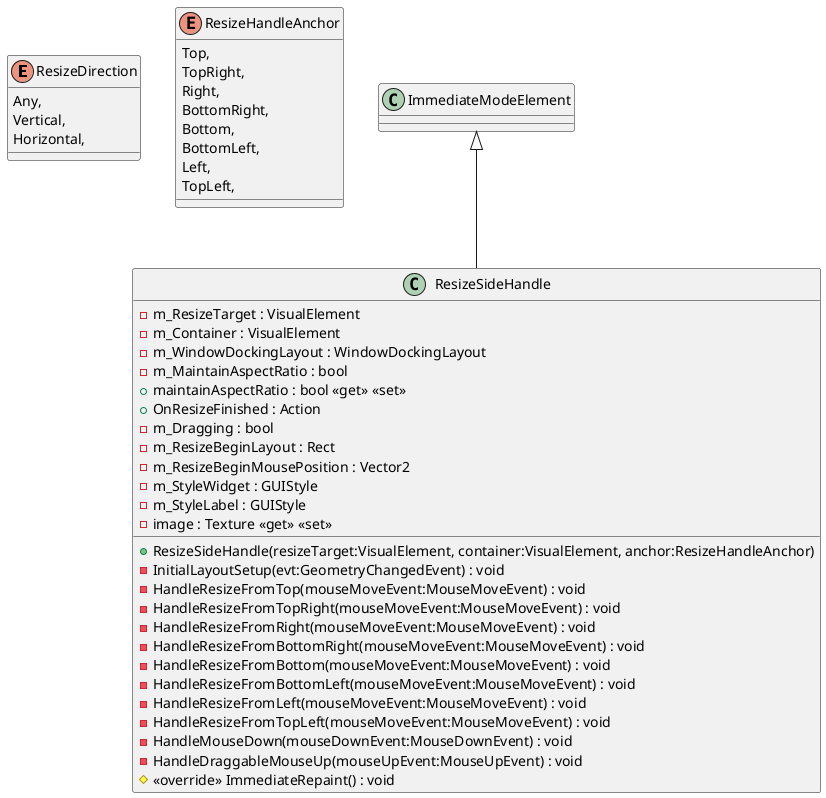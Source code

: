 @startuml
enum ResizeDirection {
    Any,
    Vertical,
    Horizontal,
}
enum ResizeHandleAnchor {
    Top,
    TopRight,
    Right,
    BottomRight,
    Bottom,
    BottomLeft,
    Left,
    TopLeft,
}
class ResizeSideHandle {
    - m_ResizeTarget : VisualElement
    - m_Container : VisualElement
    - m_WindowDockingLayout : WindowDockingLayout
    - m_MaintainAspectRatio : bool
    + maintainAspectRatio : bool <<get>> <<set>>
    + OnResizeFinished : Action
    - m_Dragging : bool
    - m_ResizeBeginLayout : Rect
    - m_ResizeBeginMousePosition : Vector2
    - m_StyleWidget : GUIStyle
    - m_StyleLabel : GUIStyle
    - image : Texture <<get>> <<set>>
    + ResizeSideHandle(resizeTarget:VisualElement, container:VisualElement, anchor:ResizeHandleAnchor)
    - InitialLayoutSetup(evt:GeometryChangedEvent) : void
    - HandleResizeFromTop(mouseMoveEvent:MouseMoveEvent) : void
    - HandleResizeFromTopRight(mouseMoveEvent:MouseMoveEvent) : void
    - HandleResizeFromRight(mouseMoveEvent:MouseMoveEvent) : void
    - HandleResizeFromBottomRight(mouseMoveEvent:MouseMoveEvent) : void
    - HandleResizeFromBottom(mouseMoveEvent:MouseMoveEvent) : void
    - HandleResizeFromBottomLeft(mouseMoveEvent:MouseMoveEvent) : void
    - HandleResizeFromLeft(mouseMoveEvent:MouseMoveEvent) : void
    - HandleResizeFromTopLeft(mouseMoveEvent:MouseMoveEvent) : void
    - HandleMouseDown(mouseDownEvent:MouseDownEvent) : void
    - HandleDraggableMouseUp(mouseUpEvent:MouseUpEvent) : void
    # <<override>> ImmediateRepaint() : void
}
ImmediateModeElement <|-- ResizeSideHandle
@enduml
